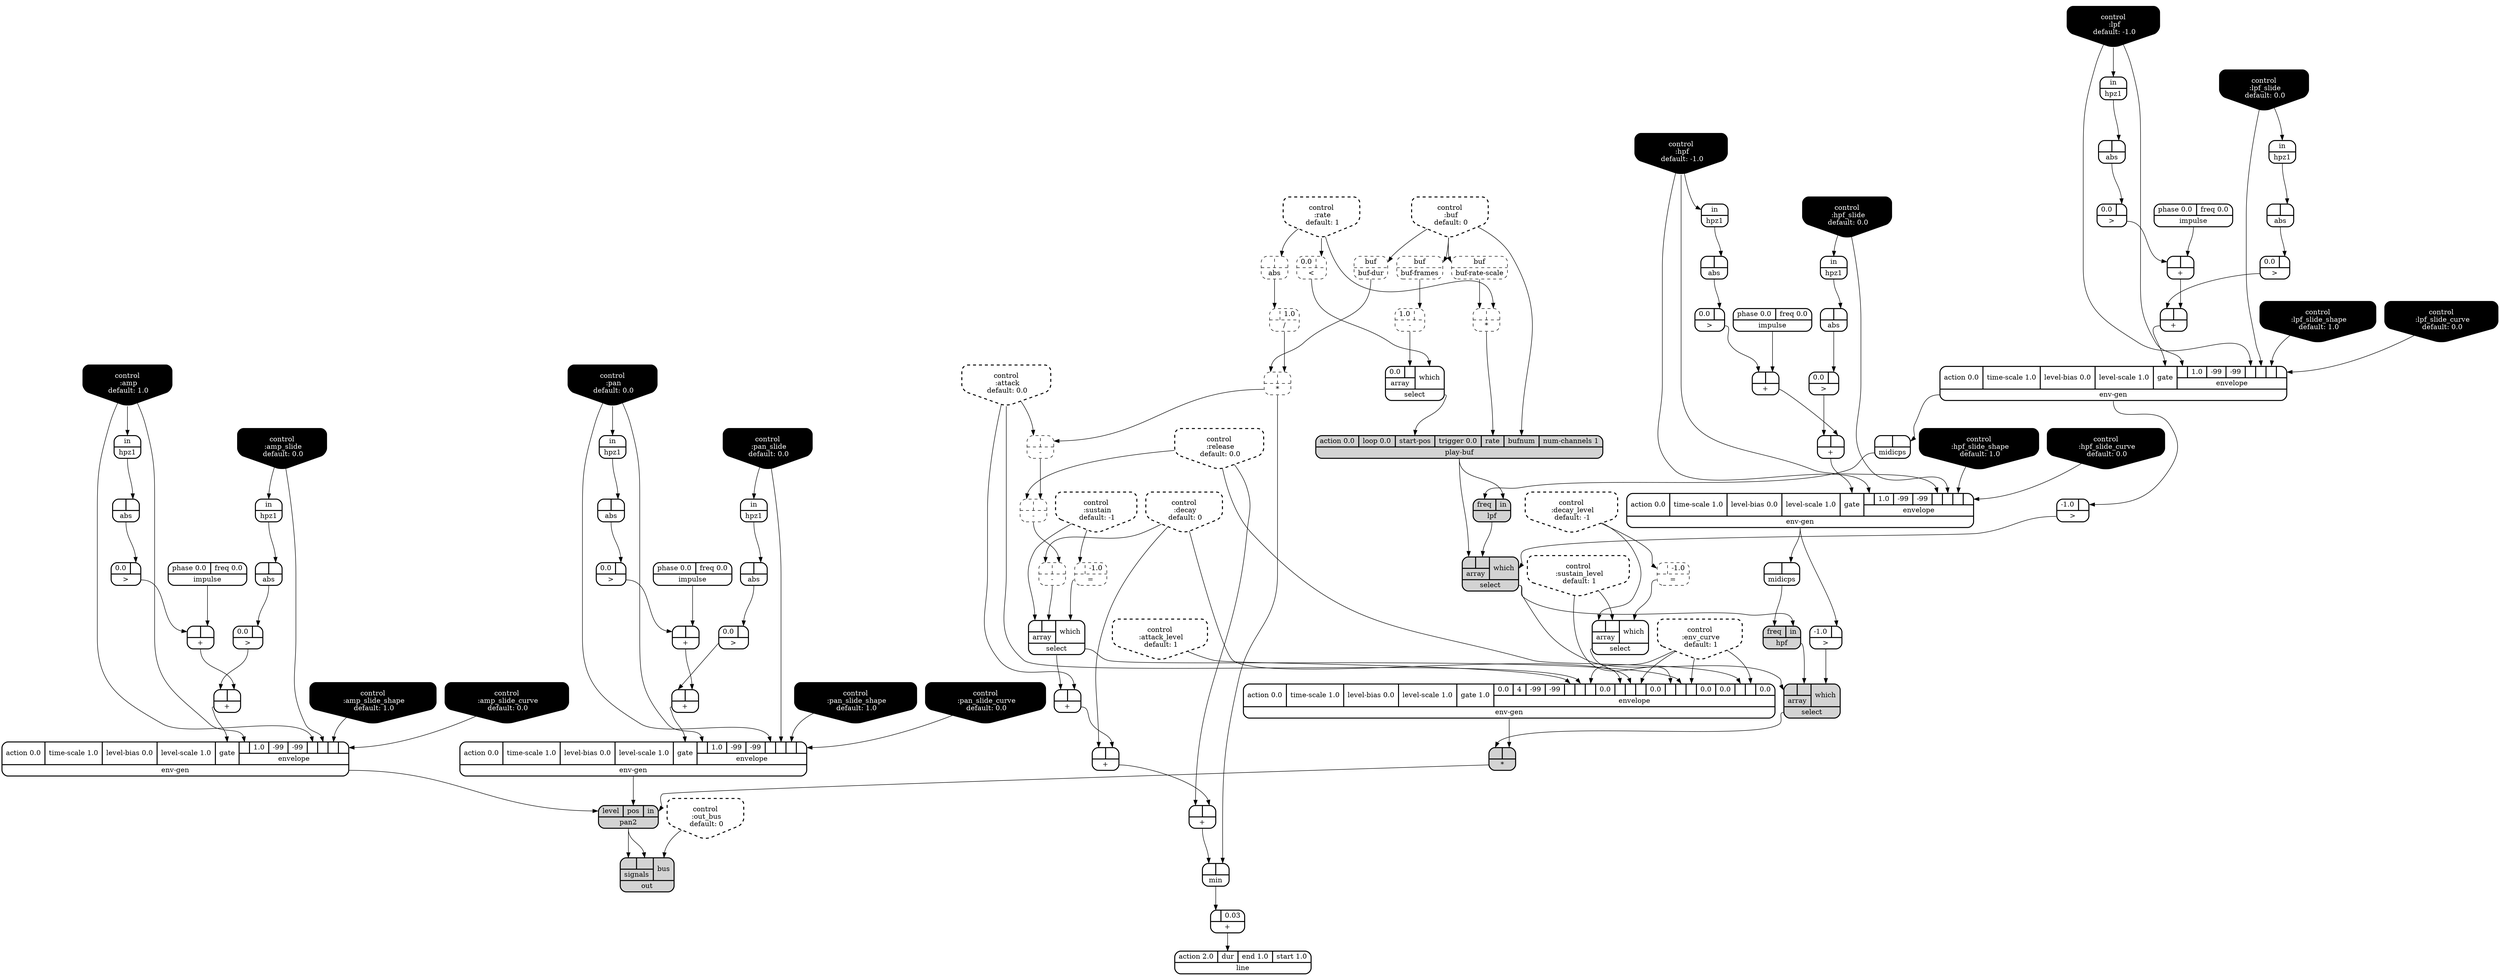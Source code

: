digraph synthdef {
42 [label = "{{ <b> |<a> } |<__UG_NAME__>* }" style="dashed, rounded" shape=record rankdir=LR];
78 [label = "{{ <b> |<a> } |<__UG_NAME__>* }" style="dashed, rounded" shape=record rankdir=LR];
87 [label = "{{ <b> |<a> } |<__UG_NAME__>* }" style="filled, bold, rounded"  shape=record rankdir=LR];
34 [label = "{{ <b> |<a> } |<__UG_NAME__>+ }" style="bold, rounded" shape=record rankdir=LR];
38 [label = "{{ <b> |<a> } |<__UG_NAME__>+ }" style="bold, rounded" shape=record rankdir=LR];
55 [label = "{{ <b> |<a> } |<__UG_NAME__>+ }" style="bold, rounded" shape=record rankdir=LR];
57 [label = "{{ <b> |<a> } |<__UG_NAME__>+ }" style="bold, rounded" shape=record rankdir=LR];
64 [label = "{{ <b> |<a> } |<__UG_NAME__>+ }" style="bold, rounded" shape=record rankdir=LR];
70 [label = "{{ <b> |<a> } |<__UG_NAME__>+ }" style="bold, rounded" shape=record rankdir=LR];
89 [label = "{{ <b> |<a> } |<__UG_NAME__>+ }" style="bold, rounded" shape=record rankdir=LR];
93 [label = "{{ <b> |<a> } |<__UG_NAME__>+ }" style="bold, rounded" shape=record rankdir=LR];
97 [label = "{{ <b> |<a> } |<__UG_NAME__>+ }" style="bold, rounded" shape=record rankdir=LR];
98 [label = "{{ <b> |<a> } |<__UG_NAME__>+ }" style="bold, rounded" shape=record rankdir=LR];
99 [label = "{{ <b> |<a> } |<__UG_NAME__>+ }" style="bold, rounded" shape=record rankdir=LR];
101 [label = "{{ <b> |<a> 0.03} |<__UG_NAME__>+ }" style="bold, rounded" shape=record rankdir=LR];
45 [label = "{{ <b> 1.0|<a> } |<__UG_NAME__>- }" style="dashed, rounded" shape=record rankdir=LR];
79 [label = "{{ <b> |<a> } |<__UG_NAME__>- }" style="dashed, rounded" shape=record rankdir=LR];
80 [label = "{{ <b> |<a> } |<__UG_NAME__>- }" style="dashed, rounded" shape=record rankdir=LR];
81 [label = "{{ <b> |<a> } |<__UG_NAME__>- }" style="dashed, rounded" shape=record rankdir=LR];
76 [label = "{{ <b> |<a> 1.0} |<__UG_NAME__>/ }" style="dashed, rounded" shape=record rankdir=LR];
43 [label = "{{ <b> 0.0|<a> } |<__UG_NAME__>\< }" style="dashed, rounded" shape=record rankdir=LR];
65 [label = "{{ <b> |<a> -1.0} |<__UG_NAME__>= }" style="dashed, rounded" shape=record rankdir=LR];
72 [label = "{{ <b> |<a> -1.0} |<__UG_NAME__>= }" style="dashed, rounded" shape=record rankdir=LR];
33 [label = "{{ <b> 0.0|<a> } |<__UG_NAME__>\> }" style="bold, rounded" shape=record rankdir=LR];
37 [label = "{{ <b> 0.0|<a> } |<__UG_NAME__>\> }" style="bold, rounded" shape=record rankdir=LR];
40 [label = "{{ <b> -1.0|<a> } |<__UG_NAME__>\> }" style="bold, rounded" shape=record rankdir=LR];
54 [label = "{{ <b> 0.0|<a> } |<__UG_NAME__>\> }" style="bold, rounded" shape=record rankdir=LR];
56 [label = "{{ <b> 0.0|<a> } |<__UG_NAME__>\> }" style="bold, rounded" shape=record rankdir=LR];
59 [label = "{{ <b> -1.0|<a> } |<__UG_NAME__>\> }" style="bold, rounded" shape=record rankdir=LR];
63 [label = "{{ <b> 0.0|<a> } |<__UG_NAME__>\> }" style="bold, rounded" shape=record rankdir=LR];
69 [label = "{{ <b> 0.0|<a> } |<__UG_NAME__>\> }" style="bold, rounded" shape=record rankdir=LR];
75 [label = "{{ <b> 0.0|<a> } |<__UG_NAME__>\> }" style="bold, rounded" shape=record rankdir=LR];
92 [label = "{{ <b> 0.0|<a> } |<__UG_NAME__>\> }" style="bold, rounded" shape=record rankdir=LR];
27 [label = "{{ <b> |<a> } |<__UG_NAME__>abs }" style="dashed, rounded" shape=record rankdir=LR];
29 [label = "{{ <b> |<a> } |<__UG_NAME__>abs }" style="bold, rounded" shape=record rankdir=LR];
32 [label = "{{ <b> |<a> } |<__UG_NAME__>abs }" style="bold, rounded" shape=record rankdir=LR];
36 [label = "{{ <b> |<a> } |<__UG_NAME__>abs }" style="bold, rounded" shape=record rankdir=LR];
53 [label = "{{ <b> |<a> } |<__UG_NAME__>abs }" style="bold, rounded" shape=record rankdir=LR];
62 [label = "{{ <b> |<a> } |<__UG_NAME__>abs }" style="bold, rounded" shape=record rankdir=LR];
68 [label = "{{ <b> |<a> } |<__UG_NAME__>abs }" style="bold, rounded" shape=record rankdir=LR];
74 [label = "{{ <b> |<a> } |<__UG_NAME__>abs }" style="bold, rounded" shape=record rankdir=LR];
91 [label = "{{ <b> |<a> } |<__UG_NAME__>abs }" style="bold, rounded" shape=record rankdir=LR];
77 [label = "{{ <buf> buf} |<__UG_NAME__>buf-dur }" style="dashed, rounded" shape=record rankdir=LR];
44 [label = "{{ <buf> buf} |<__UG_NAME__>buf-frames }" style="dashed, rounded" shape=record rankdir=LR];
41 [label = "{{ <buf> buf} |<__UG_NAME__>buf-rate-scale }" style="dashed, rounded" shape=record rankdir=LR];
0 [label = "control
 :buf
 default: 0" shape=invhouse style="rounded, dashed, filled, bold" fillcolor=white fontcolor=black ]; 
1 [label = "control
 :attack
 default: 0.0" shape=invhouse style="rounded, dashed, filled, bold" fillcolor=white fontcolor=black ]; 
2 [label = "control
 :decay
 default: 0" shape=invhouse style="rounded, dashed, filled, bold" fillcolor=white fontcolor=black ]; 
3 [label = "control
 :sustain
 default: -1" shape=invhouse style="rounded, dashed, filled, bold" fillcolor=white fontcolor=black ]; 
4 [label = "control
 :release
 default: 0.0" shape=invhouse style="rounded, dashed, filled, bold" fillcolor=white fontcolor=black ]; 
5 [label = "control
 :attack_level
 default: 1" shape=invhouse style="rounded, dashed, filled, bold" fillcolor=white fontcolor=black ]; 
6 [label = "control
 :decay_level
 default: -1" shape=invhouse style="rounded, dashed, filled, bold" fillcolor=white fontcolor=black ]; 
7 [label = "control
 :sustain_level
 default: 1" shape=invhouse style="rounded, dashed, filled, bold" fillcolor=white fontcolor=black ]; 
8 [label = "control
 :env_curve
 default: 1" shape=invhouse style="rounded, dashed, filled, bold" fillcolor=white fontcolor=black ]; 
9 [label = "control
 :rate
 default: 1" shape=invhouse style="rounded, dashed, filled, bold" fillcolor=white fontcolor=black ]; 
10 [label = "control
 :out_bus
 default: 0" shape=invhouse style="rounded, dashed, filled, bold" fillcolor=white fontcolor=black ]; 
11 [label = "control
 :amp
 default: 1.0" shape=invhouse style="rounded, filled, bold" fillcolor=black fontcolor=white ]; 
12 [label = "control
 :amp_slide
 default: 0.0" shape=invhouse style="rounded, filled, bold" fillcolor=black fontcolor=white ]; 
13 [label = "control
 :amp_slide_shape
 default: 1.0" shape=invhouse style="rounded, filled, bold" fillcolor=black fontcolor=white ]; 
14 [label = "control
 :amp_slide_curve
 default: 0.0" shape=invhouse style="rounded, filled, bold" fillcolor=black fontcolor=white ]; 
15 [label = "control
 :pan
 default: 0.0" shape=invhouse style="rounded, filled, bold" fillcolor=black fontcolor=white ]; 
16 [label = "control
 :pan_slide
 default: 0.0" shape=invhouse style="rounded, filled, bold" fillcolor=black fontcolor=white ]; 
17 [label = "control
 :pan_slide_shape
 default: 1.0" shape=invhouse style="rounded, filled, bold" fillcolor=black fontcolor=white ]; 
18 [label = "control
 :pan_slide_curve
 default: 0.0" shape=invhouse style="rounded, filled, bold" fillcolor=black fontcolor=white ]; 
19 [label = "control
 :lpf
 default: -1.0" shape=invhouse style="rounded, filled, bold" fillcolor=black fontcolor=white ]; 
20 [label = "control
 :lpf_slide
 default: 0.0" shape=invhouse style="rounded, filled, bold" fillcolor=black fontcolor=white ]; 
21 [label = "control
 :lpf_slide_shape
 default: 1.0" shape=invhouse style="rounded, filled, bold" fillcolor=black fontcolor=white ]; 
22 [label = "control
 :lpf_slide_curve
 default: 0.0" shape=invhouse style="rounded, filled, bold" fillcolor=black fontcolor=white ]; 
23 [label = "control
 :hpf
 default: -1.0" shape=invhouse style="rounded, filled, bold" fillcolor=black fontcolor=white ]; 
24 [label = "control
 :hpf_slide
 default: 0.0" shape=invhouse style="rounded, filled, bold" fillcolor=black fontcolor=white ]; 
25 [label = "control
 :hpf_slide_shape
 default: 1.0" shape=invhouse style="rounded, filled, bold" fillcolor=black fontcolor=white ]; 
26 [label = "control
 :hpf_slide_curve
 default: 0.0" shape=invhouse style="rounded, filled, bold" fillcolor=black fontcolor=white ]; 
39 [label = "{{ <action> action 0.0|<time____scale> time-scale 1.0|<level____bias> level-bias 0.0|<level____scale> level-scale 1.0|<gate> gate|{{<envelope___control___0>|1.0|-99|-99|<envelope___control___4>|<envelope___control___5>|<envelope___control___6>|<envelope___control___7>}|envelope}} |<__UG_NAME__>env-gen }" style="bold, rounded" shape=record rankdir=LR];
58 [label = "{{ <action> action 0.0|<time____scale> time-scale 1.0|<level____bias> level-bias 0.0|<level____scale> level-scale 1.0|<gate> gate|{{<envelope___control___0>|1.0|-99|-99|<envelope___control___4>|<envelope___control___5>|<envelope___control___6>|<envelope___control___7>}|envelope}} |<__UG_NAME__>env-gen }" style="bold, rounded" shape=record rankdir=LR];
71 [label = "{{ <action> action 0.0|<time____scale> time-scale 1.0|<level____bias> level-bias 0.0|<level____scale> level-scale 1.0|<gate> gate|{{<envelope___control___0>|1.0|-99|-99|<envelope___control___4>|<envelope___control___5>|<envelope___control___6>|<envelope___control___7>}|envelope}} |<__UG_NAME__>env-gen }" style="bold, rounded" shape=record rankdir=LR];
83 [label = "{{ <action> action 0.0|<time____scale> time-scale 1.0|<level____bias> level-bias 0.0|<level____scale> level-scale 1.0|<gate> gate 1.0|{{0.0|4|-99|-99|<envelope___control___4>|<envelope___control___5>|<envelope___control___6>|0.0|<envelope___select___8>|<envelope___control___9>|<envelope___control___10>|0.0|<envelope___control___12>|<envelope___select___13>|<envelope___control___14>|0.0|0.0|<envelope___control___17>|<envelope___control___18>|0.0}|envelope}} |<__UG_NAME__>env-gen }" style="bold, rounded" shape=record rankdir=LR];
94 [label = "{{ <action> action 0.0|<time____scale> time-scale 1.0|<level____bias> level-bias 0.0|<level____scale> level-scale 1.0|<gate> gate|{{<envelope___control___0>|1.0|-99|-99|<envelope___control___4>|<envelope___control___5>|<envelope___control___6>|<envelope___control___7>}|envelope}} |<__UG_NAME__>env-gen }" style="bold, rounded" shape=record rankdir=LR];
85 [label = "{{ <freq> freq|<in> in} |<__UG_NAME__>hpf }" style="filled, bold, rounded"  shape=record rankdir=LR];
28 [label = "{{ <in> in} |<__UG_NAME__>hpz1 }" style="bold, rounded" shape=record rankdir=LR];
31 [label = "{{ <in> in} |<__UG_NAME__>hpz1 }" style="bold, rounded" shape=record rankdir=LR];
35 [label = "{{ <in> in} |<__UG_NAME__>hpz1 }" style="bold, rounded" shape=record rankdir=LR];
52 [label = "{{ <in> in} |<__UG_NAME__>hpz1 }" style="bold, rounded" shape=record rankdir=LR];
61 [label = "{{ <in> in} |<__UG_NAME__>hpz1 }" style="bold, rounded" shape=record rankdir=LR];
67 [label = "{{ <in> in} |<__UG_NAME__>hpz1 }" style="bold, rounded" shape=record rankdir=LR];
73 [label = "{{ <in> in} |<__UG_NAME__>hpz1 }" style="bold, rounded" shape=record rankdir=LR];
90 [label = "{{ <in> in} |<__UG_NAME__>hpz1 }" style="bold, rounded" shape=record rankdir=LR];
30 [label = "{{ <phase> phase 0.0|<freq> freq 0.0} |<__UG_NAME__>impulse }" style="bold, rounded" shape=record rankdir=LR];
51 [label = "{{ <phase> phase 0.0|<freq> freq 0.0} |<__UG_NAME__>impulse }" style="bold, rounded" shape=record rankdir=LR];
60 [label = "{{ <phase> phase 0.0|<freq> freq 0.0} |<__UG_NAME__>impulse }" style="bold, rounded" shape=record rankdir=LR];
88 [label = "{{ <phase> phase 0.0|<freq> freq 0.0} |<__UG_NAME__>impulse }" style="bold, rounded" shape=record rankdir=LR];
102 [label = "{{ <action> action 2.0|<dur> dur|<end> end 1.0|<start> start 1.0} |<__UG_NAME__>line }" style="bold, rounded" shape=record rankdir=LR];
49 [label = "{{ <freq> freq|<in> in} |<__UG_NAME__>lpf }" style="filled, bold, rounded"  shape=record rankdir=LR];
48 [label = "{{ <b> |<a> } |<__UG_NAME__>midicps }" style="bold, rounded" shape=record rankdir=LR];
84 [label = "{{ <b> |<a> } |<__UG_NAME__>midicps }" style="bold, rounded" shape=record rankdir=LR];
100 [label = "{{ <b> |<a> } |<__UG_NAME__>min }" style="bold, rounded" shape=record rankdir=LR];
96 [label = "{{ {{<signals___pan2___0>|<signals___pan2___1>}|signals}|<bus> bus} |<__UG_NAME__>out }" style="filled, bold, rounded"  shape=record rankdir=LR];
95 [label = "{{ <level> level|<pos> pos|<in> in} |<__UG_NAME__>pan2 }" style="filled, bold, rounded"  shape=record rankdir=LR];
47 [label = "{{ <action> action 0.0|<loop> loop 0.0|<start____pos> start-pos|<trigger> trigger 0.0|<rate> rate|<bufnum> bufnum|<num____channels> num-channels 1} |<__UG_NAME__>play-buf }" style="filled, bold, rounded"  shape=record rankdir=LR];
46 [label = "{{ {{0.0|<array___binary____op____u____gen___1>}|array}|<which> which} |<__UG_NAME__>select }" style="bold, rounded" shape=record rankdir=LR];
50 [label = "{{ {{<array___play____buf___0>|<array___lpf___1>}|array}|<which> which} |<__UG_NAME__>select }" style="filled, bold, rounded"  shape=record rankdir=LR];
66 [label = "{{ {{<array___control___0>|<array___control___1>}|array}|<which> which} |<__UG_NAME__>select }" style="bold, rounded" shape=record rankdir=LR];
82 [label = "{{ {{<array___control___0>|<array___binary____op____u____gen___1>}|array}|<which> which} |<__UG_NAME__>select }" style="bold, rounded" shape=record rankdir=LR];
86 [label = "{{ {{<array___select___0>|<array___hpf___1>}|array}|<which> which} |<__UG_NAME__>select }" style="filled, bold, rounded"  shape=record rankdir=LR];

9:__UG_NAME__ -> 42:a ;
41:__UG_NAME__ -> 42:b ;
76:__UG_NAME__ -> 78:a ;
77:__UG_NAME__ -> 78:b ;
83:__UG_NAME__ -> 87:a ;
86:__UG_NAME__ -> 87:b ;
30:__UG_NAME__ -> 34:a ;
33:__UG_NAME__ -> 34:b ;
34:__UG_NAME__ -> 38:a ;
37:__UG_NAME__ -> 38:b ;
51:__UG_NAME__ -> 55:a ;
54:__UG_NAME__ -> 55:b ;
55:__UG_NAME__ -> 57:a ;
56:__UG_NAME__ -> 57:b ;
60:__UG_NAME__ -> 64:a ;
63:__UG_NAME__ -> 64:b ;
64:__UG_NAME__ -> 70:a ;
69:__UG_NAME__ -> 70:b ;
88:__UG_NAME__ -> 89:a ;
75:__UG_NAME__ -> 89:b ;
89:__UG_NAME__ -> 93:a ;
92:__UG_NAME__ -> 93:b ;
1:__UG_NAME__ -> 97:a ;
82:__UG_NAME__ -> 97:b ;
97:__UG_NAME__ -> 98:a ;
2:__UG_NAME__ -> 98:b ;
98:__UG_NAME__ -> 99:a ;
4:__UG_NAME__ -> 99:b ;
100:__UG_NAME__ -> 101:b ;
44:__UG_NAME__ -> 45:a ;
78:__UG_NAME__ -> 79:a ;
1:__UG_NAME__ -> 79:b ;
79:__UG_NAME__ -> 80:a ;
4:__UG_NAME__ -> 80:b ;
80:__UG_NAME__ -> 81:a ;
2:__UG_NAME__ -> 81:b ;
27:__UG_NAME__ -> 76:b ;
9:__UG_NAME__ -> 43:a ;
6:__UG_NAME__ -> 65:b ;
3:__UG_NAME__ -> 72:b ;
32:__UG_NAME__ -> 33:a ;
36:__UG_NAME__ -> 37:a ;
39:__UG_NAME__ -> 40:a ;
53:__UG_NAME__ -> 54:a ;
29:__UG_NAME__ -> 56:a ;
58:__UG_NAME__ -> 59:a ;
62:__UG_NAME__ -> 63:a ;
68:__UG_NAME__ -> 69:a ;
74:__UG_NAME__ -> 75:a ;
91:__UG_NAME__ -> 92:a ;
9:__UG_NAME__ -> 27:a ;
28:__UG_NAME__ -> 29:a ;
31:__UG_NAME__ -> 32:a ;
35:__UG_NAME__ -> 36:a ;
52:__UG_NAME__ -> 53:a ;
61:__UG_NAME__ -> 62:a ;
67:__UG_NAME__ -> 68:a ;
73:__UG_NAME__ -> 74:a ;
90:__UG_NAME__ -> 91:a ;
0:__UG_NAME__ -> 77:buf ;
0:__UG_NAME__ -> 44:buf ;
0:__UG_NAME__ -> 41:buf ;
19:__UG_NAME__ -> 39:envelope___control___0 ;
19:__UG_NAME__ -> 39:envelope___control___4 ;
20:__UG_NAME__ -> 39:envelope___control___5 ;
21:__UG_NAME__ -> 39:envelope___control___6 ;
22:__UG_NAME__ -> 39:envelope___control___7 ;
38:__UG_NAME__ -> 39:gate ;
23:__UG_NAME__ -> 58:envelope___control___0 ;
23:__UG_NAME__ -> 58:envelope___control___4 ;
24:__UG_NAME__ -> 58:envelope___control___5 ;
25:__UG_NAME__ -> 58:envelope___control___6 ;
26:__UG_NAME__ -> 58:envelope___control___7 ;
57:__UG_NAME__ -> 58:gate ;
11:__UG_NAME__ -> 71:envelope___control___0 ;
11:__UG_NAME__ -> 71:envelope___control___4 ;
12:__UG_NAME__ -> 71:envelope___control___5 ;
13:__UG_NAME__ -> 71:envelope___control___6 ;
14:__UG_NAME__ -> 71:envelope___control___7 ;
70:__UG_NAME__ -> 71:gate ;
5:__UG_NAME__ -> 83:envelope___control___4 ;
1:__UG_NAME__ -> 83:envelope___control___5 ;
8:__UG_NAME__ -> 83:envelope___control___6 ;
66:__UG_NAME__ -> 83:envelope___select___8 ;
2:__UG_NAME__ -> 83:envelope___control___9 ;
8:__UG_NAME__ -> 83:envelope___control___10 ;
7:__UG_NAME__ -> 83:envelope___control___12 ;
82:__UG_NAME__ -> 83:envelope___select___13 ;
8:__UG_NAME__ -> 83:envelope___control___14 ;
4:__UG_NAME__ -> 83:envelope___control___17 ;
8:__UG_NAME__ -> 83:envelope___control___18 ;
15:__UG_NAME__ -> 94:envelope___control___0 ;
15:__UG_NAME__ -> 94:envelope___control___4 ;
16:__UG_NAME__ -> 94:envelope___control___5 ;
17:__UG_NAME__ -> 94:envelope___control___6 ;
18:__UG_NAME__ -> 94:envelope___control___7 ;
93:__UG_NAME__ -> 94:gate ;
50:__UG_NAME__ -> 85:in ;
84:__UG_NAME__ -> 85:freq ;
24:__UG_NAME__ -> 28:in ;
19:__UG_NAME__ -> 31:in ;
20:__UG_NAME__ -> 35:in ;
23:__UG_NAME__ -> 52:in ;
11:__UG_NAME__ -> 61:in ;
12:__UG_NAME__ -> 67:in ;
15:__UG_NAME__ -> 73:in ;
16:__UG_NAME__ -> 90:in ;
101:__UG_NAME__ -> 102:dur ;
47:__UG_NAME__ -> 49:in ;
48:__UG_NAME__ -> 49:freq ;
39:__UG_NAME__ -> 48:a ;
58:__UG_NAME__ -> 84:a ;
78:__UG_NAME__ -> 100:a ;
99:__UG_NAME__ -> 100:b ;
10:__UG_NAME__ -> 96:bus ;
95:__UG_NAME__ -> 96:signals___pan2___0 ;
95:__UG_NAME__ -> 96:signals___pan2___1 ;
87:__UG_NAME__ -> 95:in ;
94:__UG_NAME__ -> 95:pos ;
71:__UG_NAME__ -> 95:level ;
0:__UG_NAME__ -> 47:bufnum ;
42:__UG_NAME__ -> 47:rate ;
46:__UG_NAME__ -> 47:start____pos ;
43:__UG_NAME__ -> 46:which ;
45:__UG_NAME__ -> 46:array___binary____op____u____gen___1 ;
40:__UG_NAME__ -> 50:which ;
47:__UG_NAME__ -> 50:array___play____buf___0 ;
49:__UG_NAME__ -> 50:array___lpf___1 ;
65:__UG_NAME__ -> 66:which ;
6:__UG_NAME__ -> 66:array___control___0 ;
7:__UG_NAME__ -> 66:array___control___1 ;
72:__UG_NAME__ -> 82:which ;
3:__UG_NAME__ -> 82:array___control___0 ;
81:__UG_NAME__ -> 82:array___binary____op____u____gen___1 ;
59:__UG_NAME__ -> 86:which ;
50:__UG_NAME__ -> 86:array___select___0 ;
85:__UG_NAME__ -> 86:array___hpf___1 ;

}